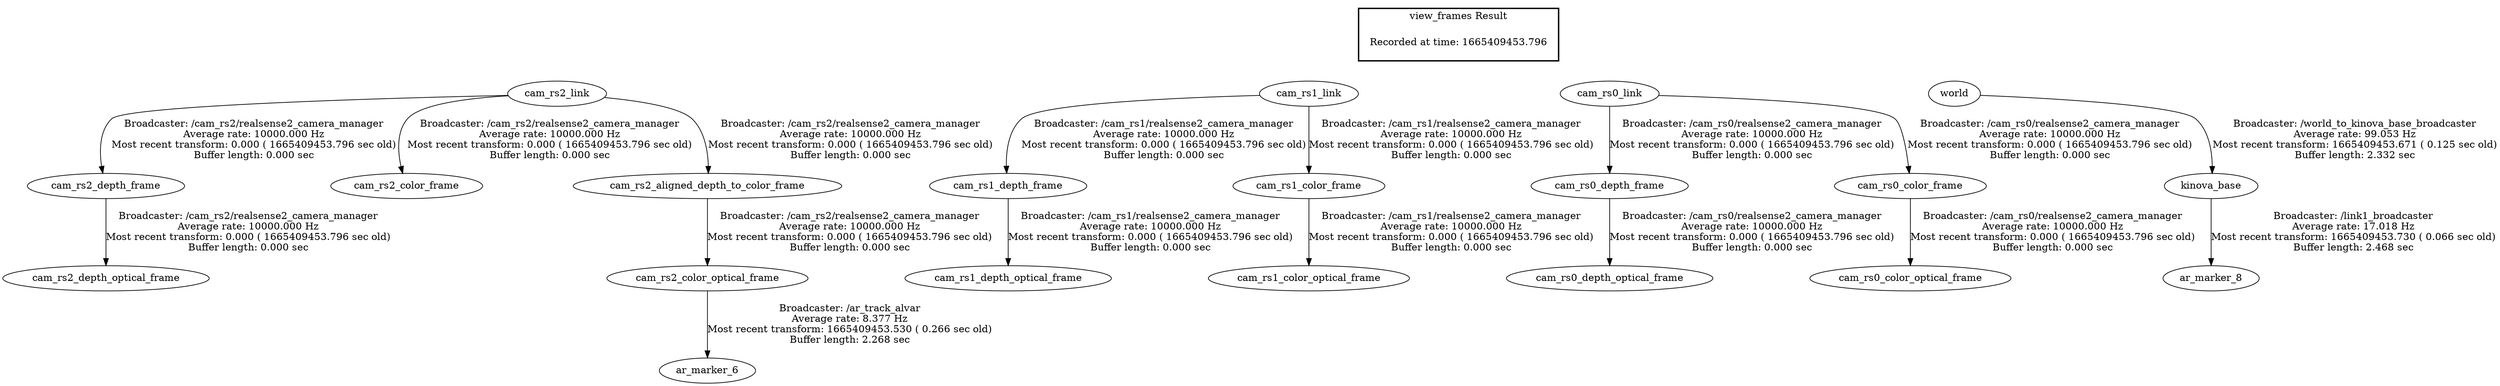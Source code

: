 digraph G {
"cam_rs2_link" -> "cam_rs2_depth_frame"[label="Broadcaster: /cam_rs2/realsense2_camera_manager\nAverage rate: 10000.000 Hz\nMost recent transform: 0.000 ( 1665409453.796 sec old)\nBuffer length: 0.000 sec\n"];
"cam_rs2_depth_frame" -> "cam_rs2_depth_optical_frame"[label="Broadcaster: /cam_rs2/realsense2_camera_manager\nAverage rate: 10000.000 Hz\nMost recent transform: 0.000 ( 1665409453.796 sec old)\nBuffer length: 0.000 sec\n"];
"cam_rs2_link" -> "cam_rs2_color_frame"[label="Broadcaster: /cam_rs2/realsense2_camera_manager\nAverage rate: 10000.000 Hz\nMost recent transform: 0.000 ( 1665409453.796 sec old)\nBuffer length: 0.000 sec\n"];
"cam_rs2_aligned_depth_to_color_frame" -> "cam_rs2_color_optical_frame"[label="Broadcaster: /cam_rs2/realsense2_camera_manager\nAverage rate: 10000.000 Hz\nMost recent transform: 0.000 ( 1665409453.796 sec old)\nBuffer length: 0.000 sec\n"];
"cam_rs2_link" -> "cam_rs2_aligned_depth_to_color_frame"[label="Broadcaster: /cam_rs2/realsense2_camera_manager\nAverage rate: 10000.000 Hz\nMost recent transform: 0.000 ( 1665409453.796 sec old)\nBuffer length: 0.000 sec\n"];
"cam_rs1_link" -> "cam_rs1_depth_frame"[label="Broadcaster: /cam_rs1/realsense2_camera_manager\nAverage rate: 10000.000 Hz\nMost recent transform: 0.000 ( 1665409453.796 sec old)\nBuffer length: 0.000 sec\n"];
"cam_rs1_depth_frame" -> "cam_rs1_depth_optical_frame"[label="Broadcaster: /cam_rs1/realsense2_camera_manager\nAverage rate: 10000.000 Hz\nMost recent transform: 0.000 ( 1665409453.796 sec old)\nBuffer length: 0.000 sec\n"];
"cam_rs1_link" -> "cam_rs1_color_frame"[label="Broadcaster: /cam_rs1/realsense2_camera_manager\nAverage rate: 10000.000 Hz\nMost recent transform: 0.000 ( 1665409453.796 sec old)\nBuffer length: 0.000 sec\n"];
"cam_rs1_color_frame" -> "cam_rs1_color_optical_frame"[label="Broadcaster: /cam_rs1/realsense2_camera_manager\nAverage rate: 10000.000 Hz\nMost recent transform: 0.000 ( 1665409453.796 sec old)\nBuffer length: 0.000 sec\n"];
"cam_rs0_link" -> "cam_rs0_depth_frame"[label="Broadcaster: /cam_rs0/realsense2_camera_manager\nAverage rate: 10000.000 Hz\nMost recent transform: 0.000 ( 1665409453.796 sec old)\nBuffer length: 0.000 sec\n"];
"cam_rs0_depth_frame" -> "cam_rs0_depth_optical_frame"[label="Broadcaster: /cam_rs0/realsense2_camera_manager\nAverage rate: 10000.000 Hz\nMost recent transform: 0.000 ( 1665409453.796 sec old)\nBuffer length: 0.000 sec\n"];
"cam_rs0_link" -> "cam_rs0_color_frame"[label="Broadcaster: /cam_rs0/realsense2_camera_manager\nAverage rate: 10000.000 Hz\nMost recent transform: 0.000 ( 1665409453.796 sec old)\nBuffer length: 0.000 sec\n"];
"cam_rs0_color_frame" -> "cam_rs0_color_optical_frame"[label="Broadcaster: /cam_rs0/realsense2_camera_manager\nAverage rate: 10000.000 Hz\nMost recent transform: 0.000 ( 1665409453.796 sec old)\nBuffer length: 0.000 sec\n"];
"world" -> "kinova_base"[label="Broadcaster: /world_to_kinova_base_broadcaster\nAverage rate: 99.053 Hz\nMost recent transform: 1665409453.671 ( 0.125 sec old)\nBuffer length: 2.332 sec\n"];
"kinova_base" -> "ar_marker_8"[label="Broadcaster: /link1_broadcaster\nAverage rate: 17.018 Hz\nMost recent transform: 1665409453.730 ( 0.066 sec old)\nBuffer length: 2.468 sec\n"];
"cam_rs2_color_optical_frame" -> "ar_marker_6"[label="Broadcaster: /ar_track_alvar\nAverage rate: 8.377 Hz\nMost recent transform: 1665409453.530 ( 0.266 sec old)\nBuffer length: 2.268 sec\n"];
edge [style=invis];
 subgraph cluster_legend { style=bold; color=black; label ="view_frames Result";
"Recorded at time: 1665409453.796"[ shape=plaintext ] ;
 }->"cam_rs2_link";
edge [style=invis];
 subgraph cluster_legend { style=bold; color=black; label ="view_frames Result";
"Recorded at time: 1665409453.796"[ shape=plaintext ] ;
 }->"cam_rs1_link";
edge [style=invis];
 subgraph cluster_legend { style=bold; color=black; label ="view_frames Result";
"Recorded at time: 1665409453.796"[ shape=plaintext ] ;
 }->"cam_rs0_link";
edge [style=invis];
 subgraph cluster_legend { style=bold; color=black; label ="view_frames Result";
"Recorded at time: 1665409453.796"[ shape=plaintext ] ;
 }->"world";
}